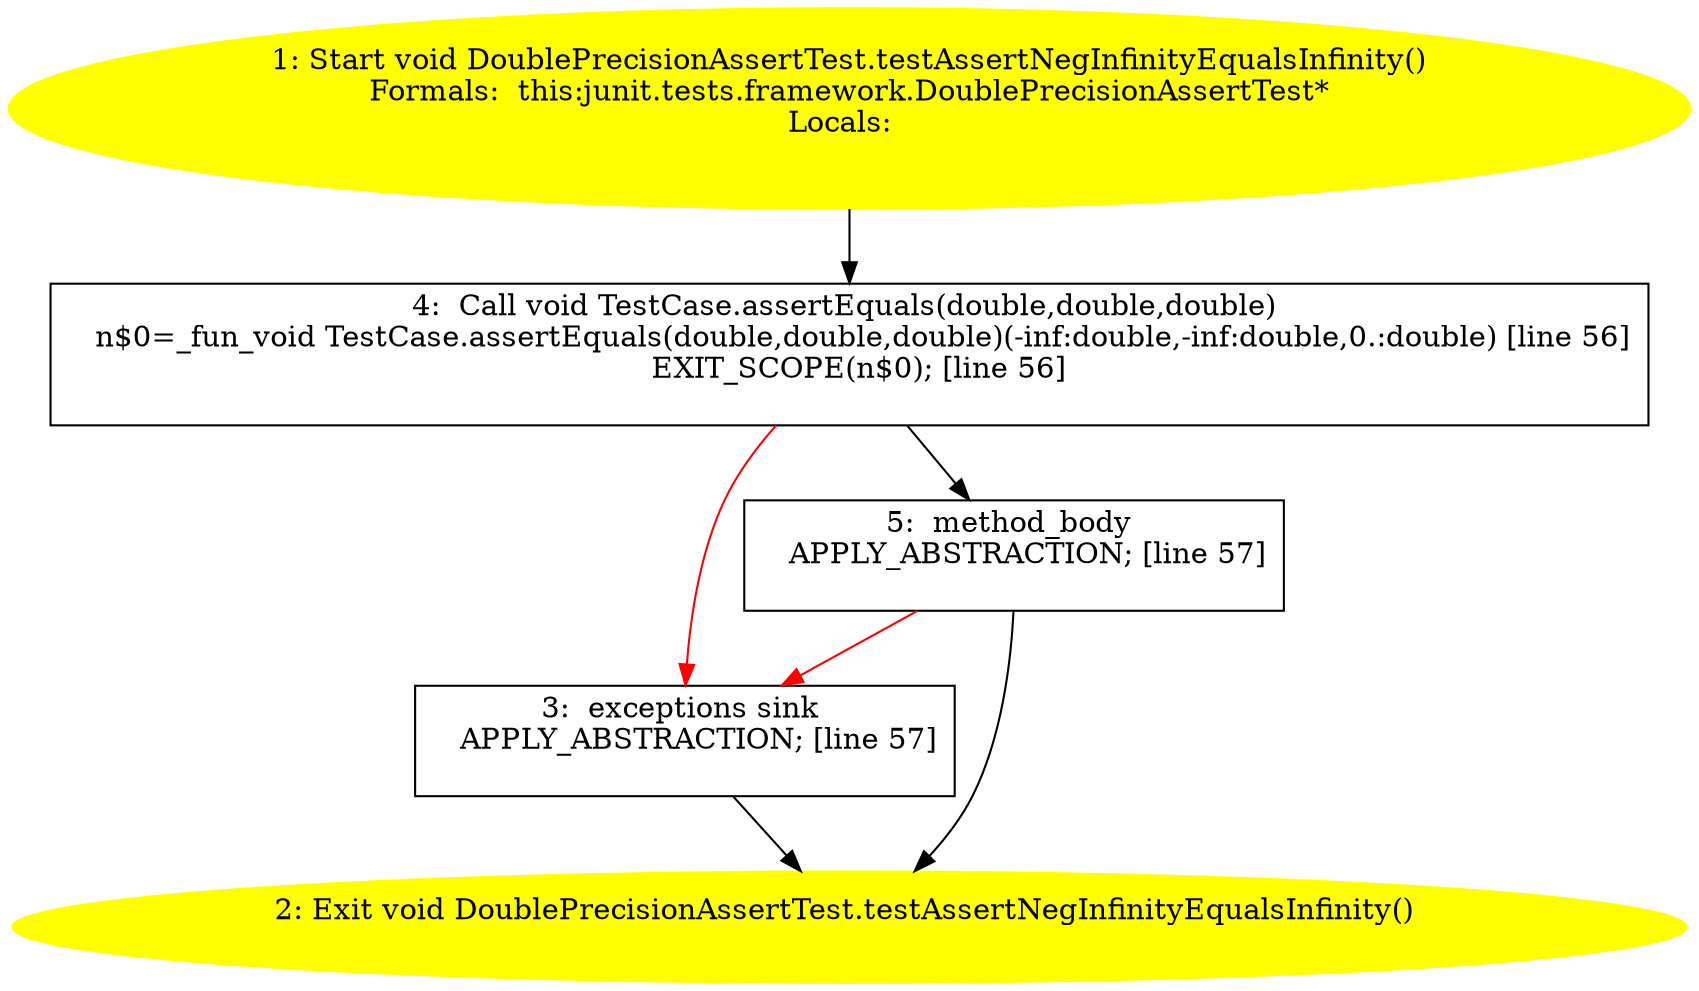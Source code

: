 /* @generated */
digraph cfg {
"junit.tests.framework.DoublePrecisionAssertTest.testAssertNegInfinityEqualsInfinity():void.7931b2f703c85f9ed0efa0dc49ac6327_1" [label="1: Start void DoublePrecisionAssertTest.testAssertNegInfinityEqualsInfinity()\nFormals:  this:junit.tests.framework.DoublePrecisionAssertTest*\nLocals:  \n  " color=yellow style=filled]
	

	 "junit.tests.framework.DoublePrecisionAssertTest.testAssertNegInfinityEqualsInfinity():void.7931b2f703c85f9ed0efa0dc49ac6327_1" -> "junit.tests.framework.DoublePrecisionAssertTest.testAssertNegInfinityEqualsInfinity():void.7931b2f703c85f9ed0efa0dc49ac6327_4" ;
"junit.tests.framework.DoublePrecisionAssertTest.testAssertNegInfinityEqualsInfinity():void.7931b2f703c85f9ed0efa0dc49ac6327_2" [label="2: Exit void DoublePrecisionAssertTest.testAssertNegInfinityEqualsInfinity() \n  " color=yellow style=filled]
	

"junit.tests.framework.DoublePrecisionAssertTest.testAssertNegInfinityEqualsInfinity():void.7931b2f703c85f9ed0efa0dc49ac6327_3" [label="3:  exceptions sink \n   APPLY_ABSTRACTION; [line 57]\n " shape="box"]
	

	 "junit.tests.framework.DoublePrecisionAssertTest.testAssertNegInfinityEqualsInfinity():void.7931b2f703c85f9ed0efa0dc49ac6327_3" -> "junit.tests.framework.DoublePrecisionAssertTest.testAssertNegInfinityEqualsInfinity():void.7931b2f703c85f9ed0efa0dc49ac6327_2" ;
"junit.tests.framework.DoublePrecisionAssertTest.testAssertNegInfinityEqualsInfinity():void.7931b2f703c85f9ed0efa0dc49ac6327_4" [label="4:  Call void TestCase.assertEquals(double,double,double) \n   n$0=_fun_void TestCase.assertEquals(double,double,double)(-inf:double,-inf:double,0.:double) [line 56]\n  EXIT_SCOPE(n$0); [line 56]\n " shape="box"]
	

	 "junit.tests.framework.DoublePrecisionAssertTest.testAssertNegInfinityEqualsInfinity():void.7931b2f703c85f9ed0efa0dc49ac6327_4" -> "junit.tests.framework.DoublePrecisionAssertTest.testAssertNegInfinityEqualsInfinity():void.7931b2f703c85f9ed0efa0dc49ac6327_5" ;
	 "junit.tests.framework.DoublePrecisionAssertTest.testAssertNegInfinityEqualsInfinity():void.7931b2f703c85f9ed0efa0dc49ac6327_4" -> "junit.tests.framework.DoublePrecisionAssertTest.testAssertNegInfinityEqualsInfinity():void.7931b2f703c85f9ed0efa0dc49ac6327_3" [color="red" ];
"junit.tests.framework.DoublePrecisionAssertTest.testAssertNegInfinityEqualsInfinity():void.7931b2f703c85f9ed0efa0dc49ac6327_5" [label="5:  method_body \n   APPLY_ABSTRACTION; [line 57]\n " shape="box"]
	

	 "junit.tests.framework.DoublePrecisionAssertTest.testAssertNegInfinityEqualsInfinity():void.7931b2f703c85f9ed0efa0dc49ac6327_5" -> "junit.tests.framework.DoublePrecisionAssertTest.testAssertNegInfinityEqualsInfinity():void.7931b2f703c85f9ed0efa0dc49ac6327_2" ;
	 "junit.tests.framework.DoublePrecisionAssertTest.testAssertNegInfinityEqualsInfinity():void.7931b2f703c85f9ed0efa0dc49ac6327_5" -> "junit.tests.framework.DoublePrecisionAssertTest.testAssertNegInfinityEqualsInfinity():void.7931b2f703c85f9ed0efa0dc49ac6327_3" [color="red" ];
}
